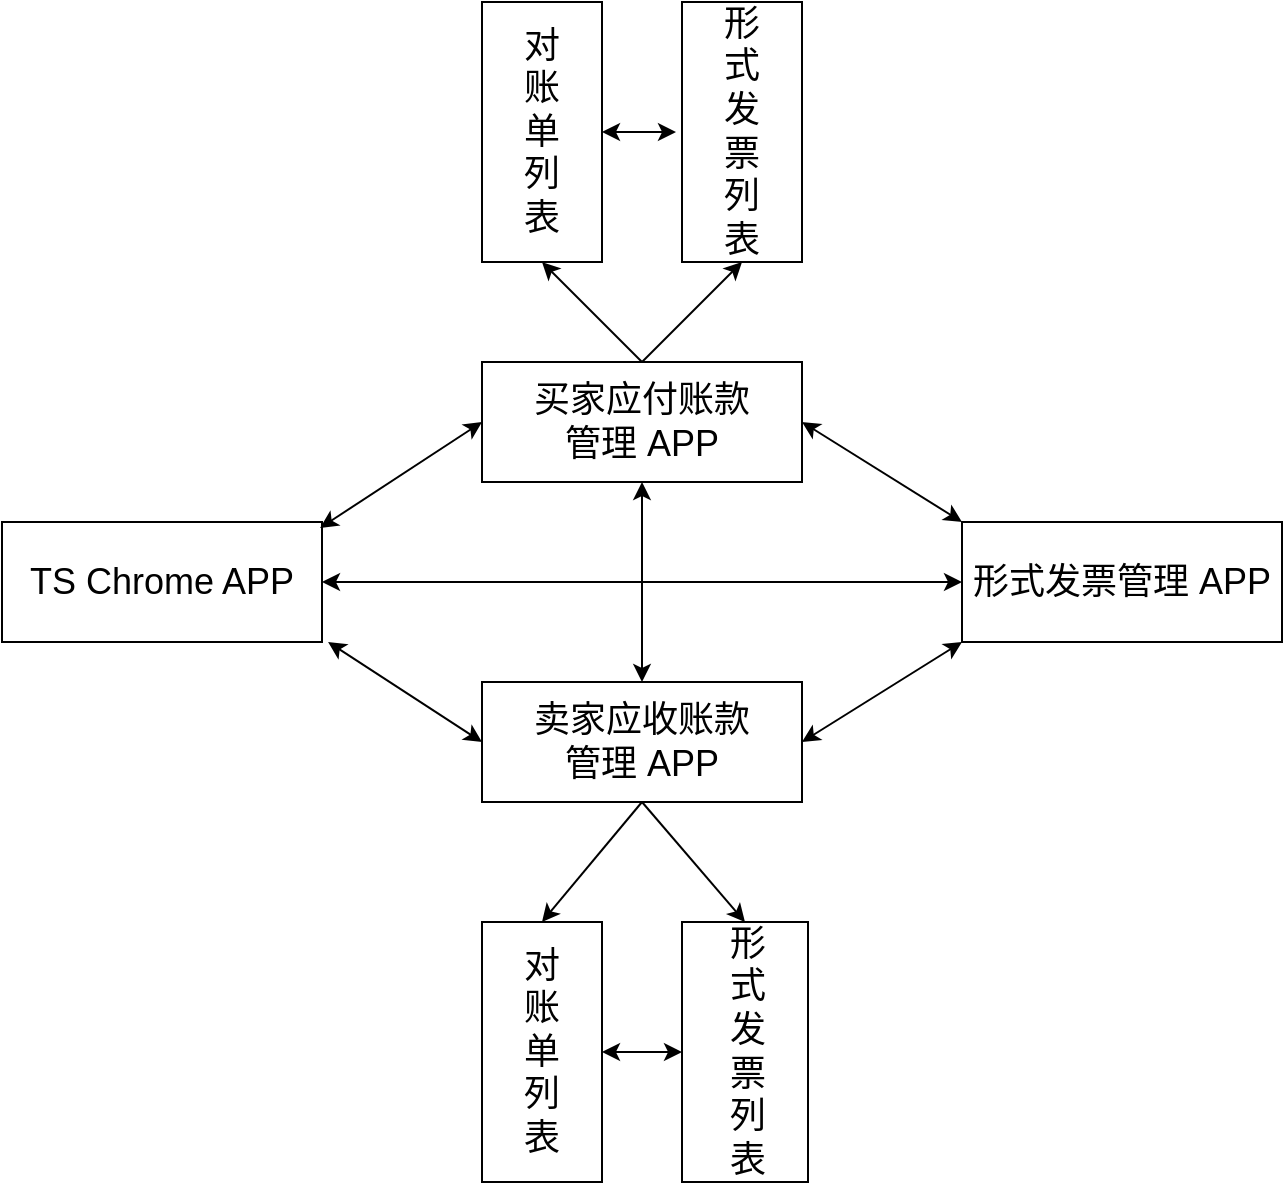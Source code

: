 <mxfile version="10.8.8" type="github"><diagram id="WJOJ_9S5wzah8_auhZYQ" name="ç¬¬ 1 é¡µ"><mxGraphModel dx="918" dy="543" grid="1" gridSize="10" guides="1" tooltips="1" connect="1" arrows="1" fold="1" page="1" pageScale="1" pageWidth="827" pageHeight="1169" math="0" shadow="0"><root><mxCell id="0"/><mxCell id="1" parent="0"/><mxCell id="bwYAU1yKL8JvQs8bb23b-1" value="&lt;font style=&quot;font-size: 18px&quot;&gt;TS Chrome APP&lt;/font&gt;" style="rounded=0;whiteSpace=wrap;html=1;" parent="1" vertex="1"><mxGeometry x="40" y="400" width="160" height="60" as="geometry"/></mxCell><mxCell id="bwYAU1yKL8JvQs8bb23b-3" value="&lt;font style=&quot;font-size: 18px&quot;&gt;买家应付账款&lt;br&gt;管理 APP&lt;/font&gt;" style="rounded=0;whiteSpace=wrap;html=1;" parent="1" vertex="1"><mxGeometry x="280" y="320" width="160" height="60" as="geometry"/></mxCell><mxCell id="bwYAU1yKL8JvQs8bb23b-4" value="&lt;font style=&quot;font-size: 18px&quot;&gt;卖家应收账款&lt;br&gt;管理 APP&lt;/font&gt;" style="rounded=0;whiteSpace=wrap;html=1;" parent="1" vertex="1"><mxGeometry x="280" y="480" width="160" height="60" as="geometry"/></mxCell><mxCell id="bwYAU1yKL8JvQs8bb23b-6" value="&lt;font style=&quot;font-size: 18px&quot;&gt;形式发票管理 APP&lt;/font&gt;" style="rounded=0;whiteSpace=wrap;html=1;" parent="1" vertex="1"><mxGeometry x="520" y="400" width="160" height="60" as="geometry"/></mxCell><mxCell id="bwYAU1yKL8JvQs8bb23b-7" value="" style="endArrow=classic;startArrow=classic;html=1;entryX=0;entryY=0.5;entryDx=0;entryDy=0;exitX=0.994;exitY=0.05;exitDx=0;exitDy=0;exitPerimeter=0;" parent="1" source="bwYAU1yKL8JvQs8bb23b-1" target="bwYAU1yKL8JvQs8bb23b-3" edge="1"><mxGeometry width="50" height="50" relative="1" as="geometry"><mxPoint x="220" y="430" as="sourcePoint"/><mxPoint x="270" y="380" as="targetPoint"/></mxGeometry></mxCell><mxCell id="bwYAU1yKL8JvQs8bb23b-8" value="" style="endArrow=classic;startArrow=classic;html=1;entryX=0;entryY=0.5;entryDx=0;entryDy=0;exitX=1.019;exitY=1;exitDx=0;exitDy=0;exitPerimeter=0;" parent="1" source="bwYAU1yKL8JvQs8bb23b-1" target="bwYAU1yKL8JvQs8bb23b-4" edge="1"><mxGeometry width="50" height="50" relative="1" as="geometry"><mxPoint x="200" y="470" as="sourcePoint"/><mxPoint x="321" y="447" as="targetPoint"/></mxGeometry></mxCell><mxCell id="bwYAU1yKL8JvQs8bb23b-9" value="" style="endArrow=classic;startArrow=classic;html=1;exitX=1;exitY=0.5;exitDx=0;exitDy=0;" parent="1" source="bwYAU1yKL8JvQs8bb23b-3" edge="1"><mxGeometry width="50" height="50" relative="1" as="geometry"><mxPoint x="510" y="380" as="sourcePoint"/><mxPoint x="520" y="400" as="targetPoint"/></mxGeometry></mxCell><mxCell id="bwYAU1yKL8JvQs8bb23b-10" value="" style="endArrow=classic;startArrow=classic;html=1;exitX=1;exitY=0.5;exitDx=0;exitDy=0;" parent="1" source="bwYAU1yKL8JvQs8bb23b-4" edge="1"><mxGeometry width="50" height="50" relative="1" as="geometry"><mxPoint x="490" y="560" as="sourcePoint"/><mxPoint x="520" y="460" as="targetPoint"/></mxGeometry></mxCell><mxCell id="bwYAU1yKL8JvQs8bb23b-11" value="" style="endArrow=classic;startArrow=classic;html=1;entryX=0;entryY=0.5;entryDx=0;entryDy=0;exitX=1;exitY=0.5;exitDx=0;exitDy=0;" parent="1" source="bwYAU1yKL8JvQs8bb23b-1" target="bwYAU1yKL8JvQs8bb23b-6" edge="1"><mxGeometry width="50" height="50" relative="1" as="geometry"><mxPoint x="320" y="460" as="sourcePoint"/><mxPoint x="370" y="410" as="targetPoint"/></mxGeometry></mxCell><mxCell id="bwYAU1yKL8JvQs8bb23b-14" value="" style="text;html=1;strokeColor=#000000;fillColor=#ffffff;align=center;verticalAlign=middle;whiteSpace=wrap;rounded=0;fontFamily=Helvetica;fontSize=12;fontColor=#000000;direction=south;" parent="1" vertex="1"><mxGeometry x="280" y="600" width="60" height="130" as="geometry"/></mxCell><mxCell id="bwYAU1yKL8JvQs8bb23b-15" value="&lt;font style=&quot;font-size: 18px&quot;&gt;对账单列表&lt;/font&gt;" style="text;html=1;strokeColor=none;fillColor=none;align=center;verticalAlign=middle;whiteSpace=wrap;rounded=0;" parent="1" vertex="1"><mxGeometry x="300" y="635" width="20" height="60" as="geometry"/></mxCell><mxCell id="bwYAU1yKL8JvQs8bb23b-18" value="" style="text;html=1;strokeColor=#000000;fillColor=#ffffff;align=center;verticalAlign=middle;whiteSpace=wrap;rounded=0;fontFamily=Helvetica;fontSize=12;fontColor=#000000;direction=south;" parent="1" vertex="1"><mxGeometry x="380" y="600" width="63" height="130" as="geometry"/></mxCell><mxCell id="bwYAU1yKL8JvQs8bb23b-19" value="&lt;font style=&quot;font-size: 18px&quot;&gt;形式发票列表&lt;/font&gt;" style="text;html=1;strokeColor=none;fillColor=none;align=center;verticalAlign=middle;whiteSpace=wrap;rounded=0;" parent="1" vertex="1"><mxGeometry x="403" y="645" width="20" height="40" as="geometry"/></mxCell><mxCell id="bwYAU1yKL8JvQs8bb23b-20" value="" style="endArrow=classic;html=1;exitX=0.5;exitY=1;exitDx=0;exitDy=0;entryX=0;entryY=0.5;entryDx=0;entryDy=0;" parent="1" source="bwYAU1yKL8JvQs8bb23b-4" target="bwYAU1yKL8JvQs8bb23b-14" edge="1"><mxGeometry width="50" height="50" relative="1" as="geometry"><mxPoint x="350" y="540" as="sourcePoint"/><mxPoint x="300" y="590" as="targetPoint"/></mxGeometry></mxCell><mxCell id="bwYAU1yKL8JvQs8bb23b-21" value="" style="endArrow=classic;html=1;exitX=0.5;exitY=1;exitDx=0;exitDy=0;entryX=0;entryY=0.5;entryDx=0;entryDy=0;" parent="1" source="bwYAU1yKL8JvQs8bb23b-4" target="bwYAU1yKL8JvQs8bb23b-18" edge="1"><mxGeometry width="50" height="50" relative="1" as="geometry"><mxPoint x="410" y="540" as="sourcePoint"/><mxPoint x="360" y="590" as="targetPoint"/></mxGeometry></mxCell><mxCell id="bwYAU1yKL8JvQs8bb23b-24" value="" style="text;html=1;strokeColor=#000000;fillColor=#ffffff;align=center;verticalAlign=middle;whiteSpace=wrap;rounded=0;fontFamily=Helvetica;fontSize=12;fontColor=#000000;direction=south;" parent="1" vertex="1"><mxGeometry x="280" y="140" width="60" height="130" as="geometry"/></mxCell><mxCell id="bwYAU1yKL8JvQs8bb23b-25" value="&lt;font style=&quot;font-size: 18px&quot;&gt;对账单列表&lt;/font&gt;" style="text;html=1;strokeColor=none;fillColor=none;align=center;verticalAlign=middle;whiteSpace=wrap;rounded=0;" parent="1" vertex="1"><mxGeometry x="300" y="175" width="20" height="60" as="geometry"/></mxCell><mxCell id="bwYAU1yKL8JvQs8bb23b-26" value="" style="text;html=1;strokeColor=#000000;fillColor=#ffffff;align=center;verticalAlign=middle;whiteSpace=wrap;rounded=0;fontFamily=Helvetica;fontSize=12;fontColor=#000000;direction=south;" parent="1" vertex="1"><mxGeometry x="380" y="140" width="60" height="130" as="geometry"/></mxCell><mxCell id="bwYAU1yKL8JvQs8bb23b-27" value="&lt;font style=&quot;font-size: 18px&quot;&gt;形式发票列表&lt;/font&gt;" style="text;html=1;strokeColor=none;fillColor=none;align=center;verticalAlign=middle;whiteSpace=wrap;rounded=0;" parent="1" vertex="1"><mxGeometry x="400" y="185" width="20" height="40" as="geometry"/></mxCell><mxCell id="bwYAU1yKL8JvQs8bb23b-28" value="" style="endArrow=classic;startArrow=classic;html=1;exitX=0.5;exitY=0;exitDx=0;exitDy=0;" parent="1" source="bwYAU1yKL8JvQs8bb23b-24" edge="1"><mxGeometry width="50" height="50" relative="1" as="geometry"><mxPoint x="350" y="250" as="sourcePoint"/><mxPoint x="377" y="205" as="targetPoint"/></mxGeometry></mxCell><mxCell id="bwYAU1yKL8JvQs8bb23b-32" value="" style="endArrow=classic;html=1;entryX=1;entryY=0.5;entryDx=0;entryDy=0;exitX=0.5;exitY=0;exitDx=0;exitDy=0;" parent="1" source="bwYAU1yKL8JvQs8bb23b-3" target="bwYAU1yKL8JvQs8bb23b-24" edge="1"><mxGeometry width="50" height="50" relative="1" as="geometry"><mxPoint x="310" y="320" as="sourcePoint"/><mxPoint x="360" y="270" as="targetPoint"/></mxGeometry></mxCell><mxCell id="bwYAU1yKL8JvQs8bb23b-33" value="" style="endArrow=classic;html=1;entryX=1;entryY=0.5;entryDx=0;entryDy=0;exitX=0.5;exitY=0;exitDx=0;exitDy=0;" parent="1" source="bwYAU1yKL8JvQs8bb23b-3" target="bwYAU1yKL8JvQs8bb23b-26" edge="1"><mxGeometry width="50" height="50" relative="1" as="geometry"><mxPoint x="380" y="340" as="sourcePoint"/><mxPoint x="430" y="290" as="targetPoint"/></mxGeometry></mxCell><mxCell id="c7-yNWxpc6bLEdMhMf---1" value="" style="endArrow=classic;startArrow=classic;html=1;entryX=0.5;entryY=1;entryDx=0;entryDy=0;exitX=0.5;exitY=0;exitDx=0;exitDy=0;" edge="1" parent="1" source="bwYAU1yKL8JvQs8bb23b-4" target="bwYAU1yKL8JvQs8bb23b-3"><mxGeometry width="50" height="50" relative="1" as="geometry"><mxPoint x="350" y="430" as="sourcePoint"/><mxPoint x="400" y="380" as="targetPoint"/></mxGeometry></mxCell><mxCell id="c7-yNWxpc6bLEdMhMf---6" value="" style="endArrow=classic;startArrow=classic;html=1;entryX=0.5;entryY=1;entryDx=0;entryDy=0;" edge="1" parent="1" source="bwYAU1yKL8JvQs8bb23b-14" target="bwYAU1yKL8JvQs8bb23b-18"><mxGeometry width="50" height="50" relative="1" as="geometry"><mxPoint x="340" y="710" as="sourcePoint"/><mxPoint x="370" y="660" as="targetPoint"/></mxGeometry></mxCell></root></mxGraphModel></diagram></mxfile>
